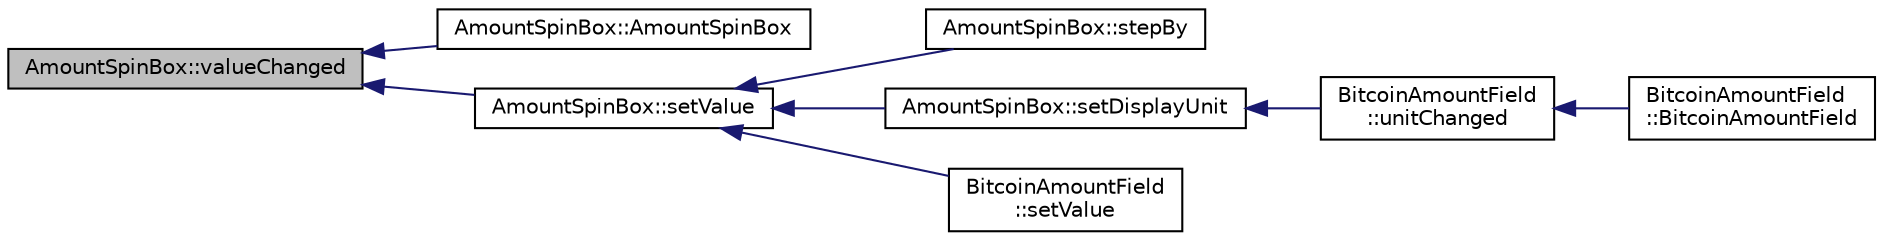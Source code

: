 digraph "AmountSpinBox::valueChanged"
{
  edge [fontname="Helvetica",fontsize="10",labelfontname="Helvetica",labelfontsize="10"];
  node [fontname="Helvetica",fontsize="10",shape=record];
  rankdir="LR";
  Node136 [label="AmountSpinBox::valueChanged",height=0.2,width=0.4,color="black", fillcolor="grey75", style="filled", fontcolor="black"];
  Node136 -> Node137 [dir="back",color="midnightblue",fontsize="10",style="solid",fontname="Helvetica"];
  Node137 [label="AmountSpinBox::AmountSpinBox",height=0.2,width=0.4,color="black", fillcolor="white", style="filled",URL="$class_amount_spin_box.html#a1ce7eabf484c59b31f1032ce00d092c0"];
  Node136 -> Node138 [dir="back",color="midnightblue",fontsize="10",style="solid",fontname="Helvetica"];
  Node138 [label="AmountSpinBox::setValue",height=0.2,width=0.4,color="black", fillcolor="white", style="filled",URL="$class_amount_spin_box.html#aca3825a8e5735dd99d3fa9665afb614c"];
  Node138 -> Node139 [dir="back",color="midnightblue",fontsize="10",style="solid",fontname="Helvetica"];
  Node139 [label="AmountSpinBox::stepBy",height=0.2,width=0.4,color="black", fillcolor="white", style="filled",URL="$class_amount_spin_box.html#a055616d98771e6fcef3ee225d7b09ee9"];
  Node138 -> Node140 [dir="back",color="midnightblue",fontsize="10",style="solid",fontname="Helvetica"];
  Node140 [label="AmountSpinBox::setDisplayUnit",height=0.2,width=0.4,color="black", fillcolor="white", style="filled",URL="$class_amount_spin_box.html#aef946e84b685f35c02782b50f4cce842"];
  Node140 -> Node141 [dir="back",color="midnightblue",fontsize="10",style="solid",fontname="Helvetica"];
  Node141 [label="BitcoinAmountField\l::unitChanged",height=0.2,width=0.4,color="black", fillcolor="white", style="filled",URL="$class_bitcoin_amount_field.html#a5cee72f97d1a77da3514197aaf2ea6c5"];
  Node141 -> Node142 [dir="back",color="midnightblue",fontsize="10",style="solid",fontname="Helvetica"];
  Node142 [label="BitcoinAmountField\l::BitcoinAmountField",height=0.2,width=0.4,color="black", fillcolor="white", style="filled",URL="$class_bitcoin_amount_field.html#a94510575103488c6f2319aada366aca5"];
  Node138 -> Node143 [dir="back",color="midnightblue",fontsize="10",style="solid",fontname="Helvetica"];
  Node143 [label="BitcoinAmountField\l::setValue",height=0.2,width=0.4,color="black", fillcolor="white", style="filled",URL="$class_bitcoin_amount_field.html#ad34b8770f7acfc23be8a8780ad8742fe"];
}
